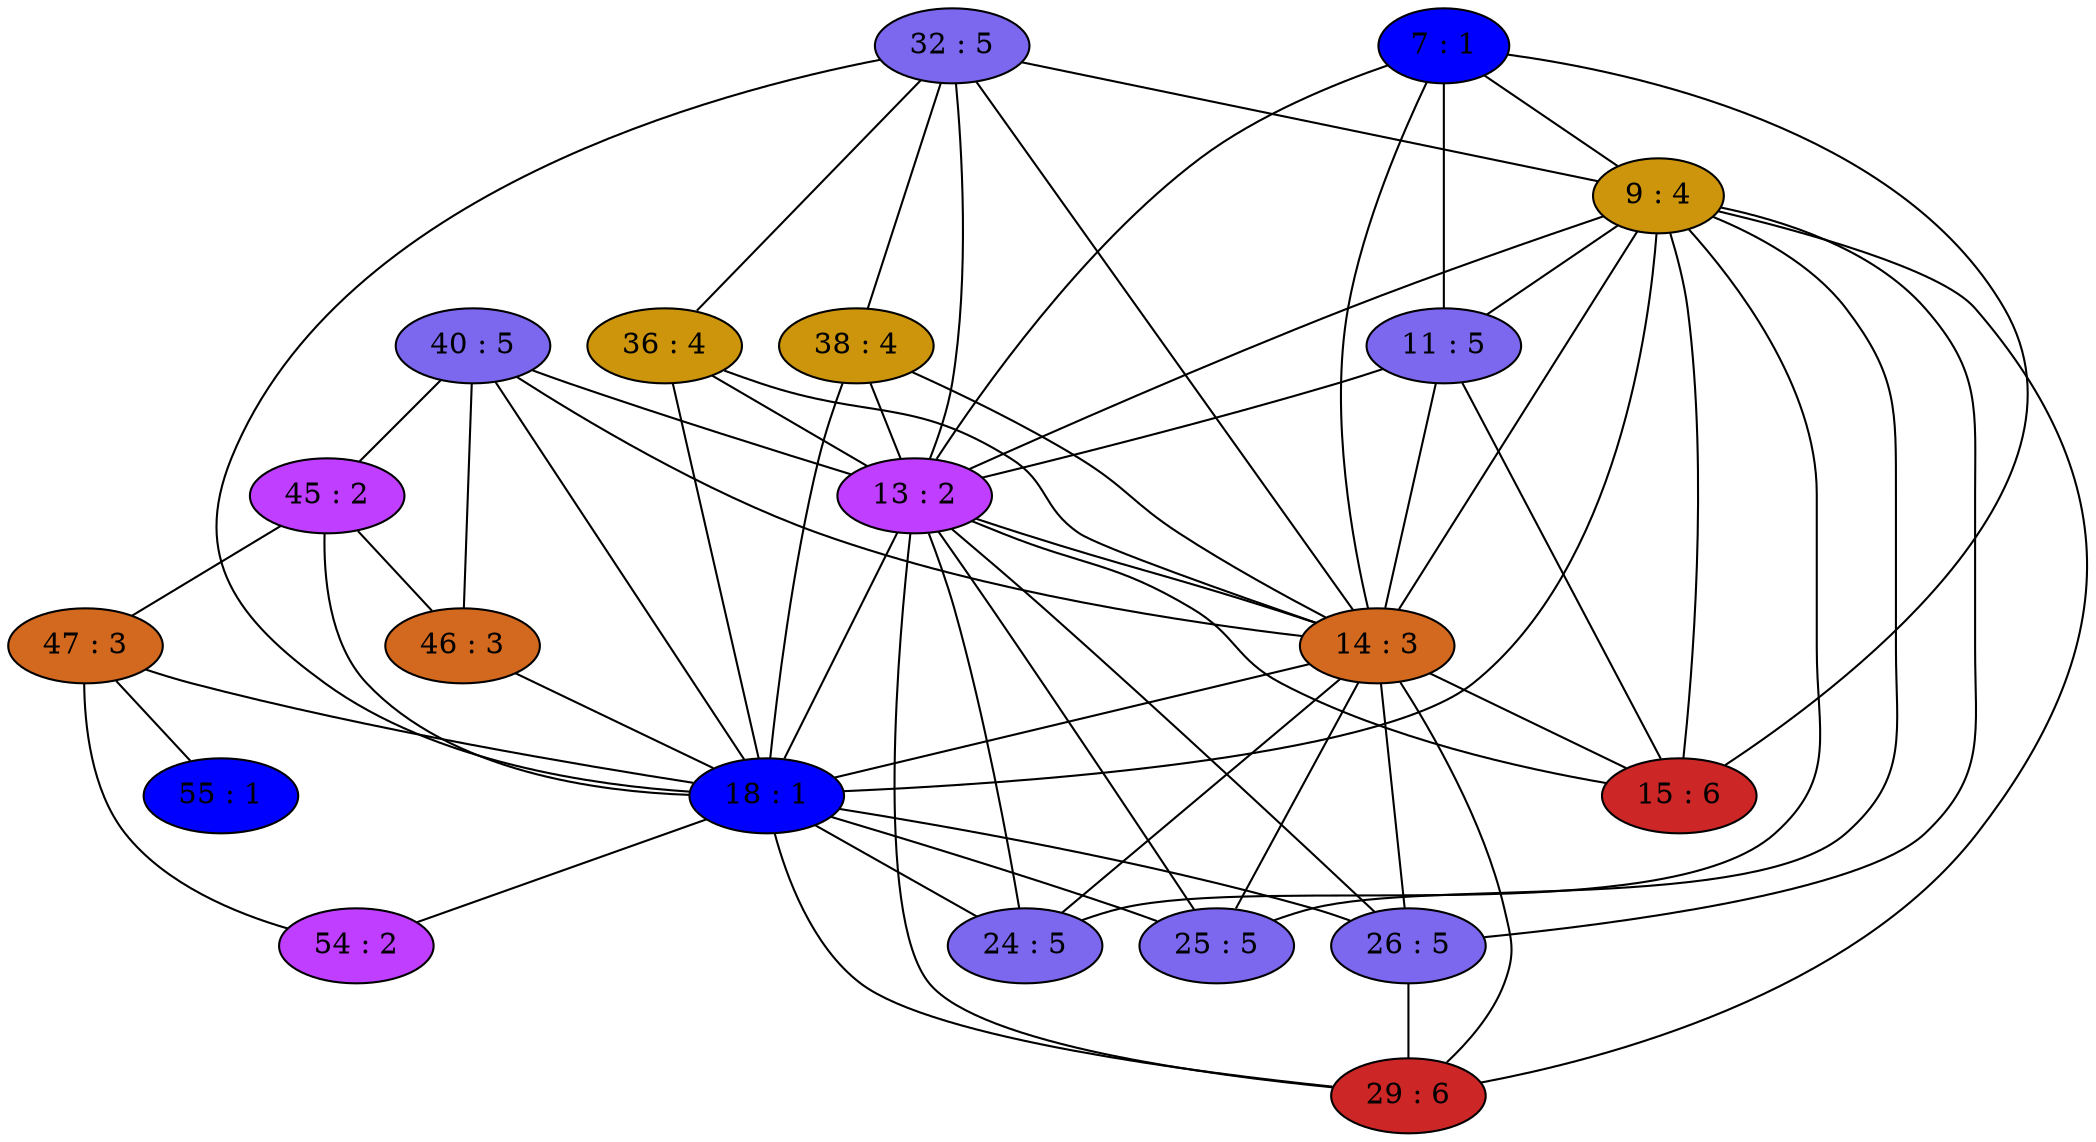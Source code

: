 strict graph {
32[label="32 : 5" style=filled fillcolor="mediumslateblue"];
32 -- 18
32 -- 36
32 -- 38
32 -- 9
32 -- 13
32 -- 14
36[label="36 : 4" style=filled fillcolor="darkgoldenrod3"];
36 -- 32
36 -- 18
36 -- 13
36 -- 14
38[label="38 : 4" style=filled fillcolor="darkgoldenrod3"];
38 -- 32
38 -- 18
38 -- 13
38 -- 14
7[label="7 : 1" style=filled fillcolor="blue1"];
7 -- 9
7 -- 11
7 -- 13
7 -- 14
7 -- 15
40[label="40 : 5" style=filled fillcolor="mediumslateblue"];
40 -- 18
40 -- 45
40 -- 13
40 -- 46
40 -- 14
9[label="9 : 4" style=filled fillcolor="darkgoldenrod3"];
9 -- 32
9 -- 18
9 -- 7
9 -- 24
9 -- 25
9 -- 26
9 -- 11
9 -- 29
9 -- 13
9 -- 14
9 -- 15
11[label="11 : 5" style=filled fillcolor="mediumslateblue"];
11 -- 7
11 -- 9
11 -- 13
11 -- 14
11 -- 15
45[label="45 : 2" style=filled fillcolor="darkorchid1"];
45 -- 18
45 -- 40
45 -- 46
45 -- 47
13[label="13 : 2" style=filled fillcolor="darkorchid1"];
13 -- 32
13 -- 36
13 -- 38
13 -- 7
13 -- 40
13 -- 9
13 -- 11
13 -- 14
13 -- 15
13 -- 18
13 -- 24
13 -- 25
13 -- 26
13 -- 29
46[label="46 : 3" style=filled fillcolor="chocolate"];
46 -- 18
46 -- 40
46 -- 45
14[label="14 : 3" style=filled fillcolor="chocolate"];
14 -- 32
14 -- 36
14 -- 38
14 -- 7
14 -- 40
14 -- 9
14 -- 11
14 -- 13
14 -- 15
14 -- 18
14 -- 24
14 -- 25
14 -- 26
14 -- 29
47[label="47 : 3" style=filled fillcolor="chocolate"];
47 -- 18
47 -- 54
47 -- 55
47 -- 45
15[label="15 : 6" style=filled fillcolor="firebrick3"];
15 -- 7
15 -- 9
15 -- 11
15 -- 13
15 -- 14
18[label="18 : 1" style=filled fillcolor="blue1"];
18 -- 32
18 -- 36
18 -- 38
18 -- 40
18 -- 9
18 -- 45
18 -- 13
18 -- 46
18 -- 14
18 -- 47
18 -- 54
18 -- 24
18 -- 25
18 -- 26
18 -- 29
54[label="54 : 2" style=filled fillcolor="darkorchid1"];
54 -- 18
54 -- 47
55[label="55 : 1" style=filled fillcolor="blue1"];
55 -- 47
24[label="24 : 5" style=filled fillcolor="mediumslateblue"];
24 -- 18
24 -- 9
24 -- 13
24 -- 14
25[label="25 : 5" style=filled fillcolor="mediumslateblue"];
25 -- 18
25 -- 9
25 -- 13
25 -- 14
26[label="26 : 5" style=filled fillcolor="mediumslateblue"];
26 -- 18
26 -- 9
26 -- 29
26 -- 13
26 -- 14
29[label="29 : 6" style=filled fillcolor="firebrick3"];
29 -- 18
29 -- 9
29 -- 26
29 -- 13
29 -- 14
}